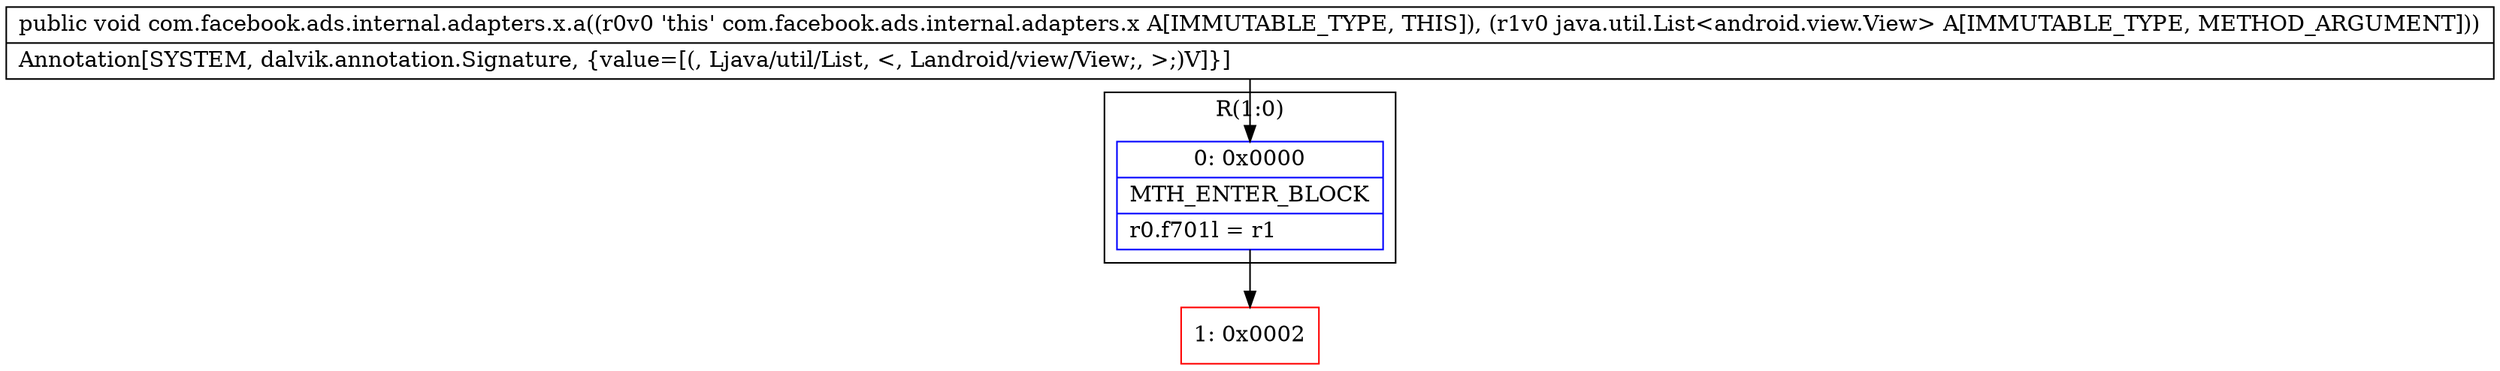 digraph "CFG forcom.facebook.ads.internal.adapters.x.a(Ljava\/util\/List;)V" {
subgraph cluster_Region_1404675354 {
label = "R(1:0)";
node [shape=record,color=blue];
Node_0 [shape=record,label="{0\:\ 0x0000|MTH_ENTER_BLOCK\l|r0.f701l = r1\l}"];
}
Node_1 [shape=record,color=red,label="{1\:\ 0x0002}"];
MethodNode[shape=record,label="{public void com.facebook.ads.internal.adapters.x.a((r0v0 'this' com.facebook.ads.internal.adapters.x A[IMMUTABLE_TYPE, THIS]), (r1v0 java.util.List\<android.view.View\> A[IMMUTABLE_TYPE, METHOD_ARGUMENT]))  | Annotation[SYSTEM, dalvik.annotation.Signature, \{value=[(, Ljava\/util\/List, \<, Landroid\/view\/View;, \>;)V]\}]\l}"];
MethodNode -> Node_0;
Node_0 -> Node_1;
}

